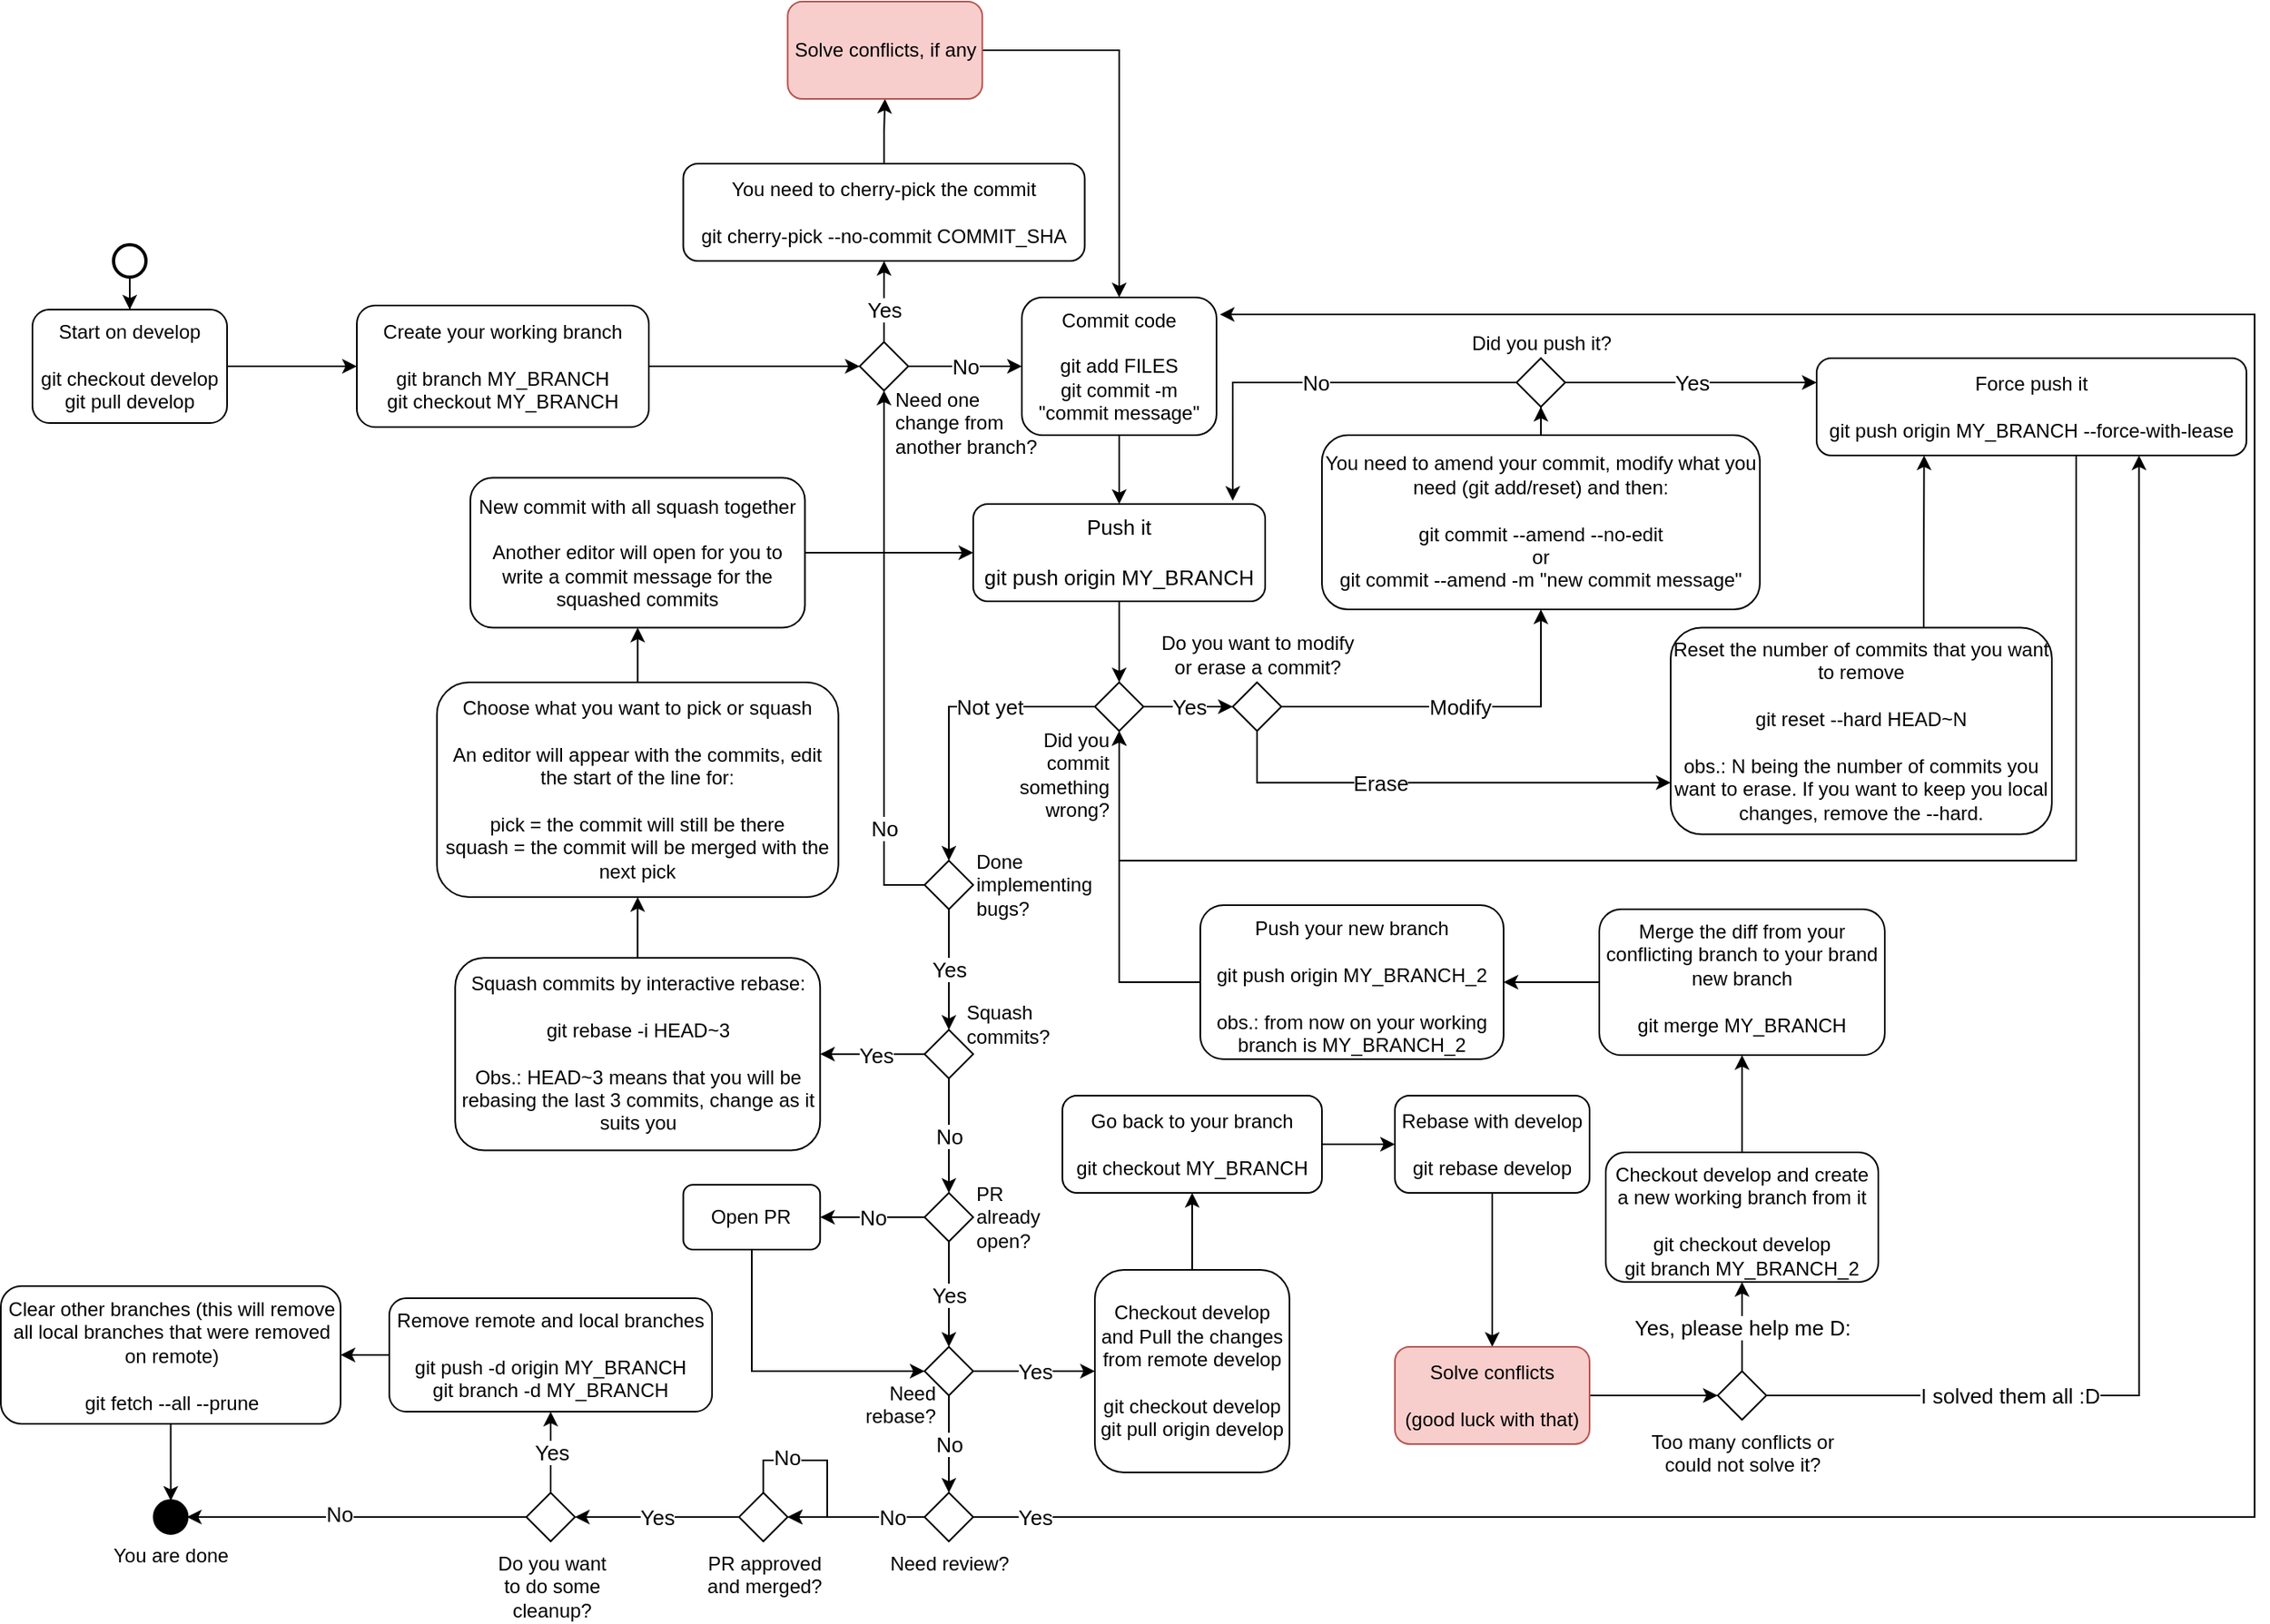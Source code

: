 <mxfile version="20.8.20" type="device"><diagram id="C5RBs43oDa-KdzZeNtuy" name="Page-1"><mxGraphModel dx="1434" dy="2006" grid="1" gridSize="10" guides="1" tooltips="1" connect="1" arrows="1" fold="1" page="1" pageScale="1" pageWidth="827" pageHeight="1169" math="0" shadow="0"><root><mxCell id="WIyWlLk6GJQsqaUBKTNV-0"/><mxCell id="WIyWlLk6GJQsqaUBKTNV-1" parent="WIyWlLk6GJQsqaUBKTNV-0"/><mxCell id="siKPMvxI--mksrdXScls-3" value="" style="edgeStyle=orthogonalEdgeStyle;rounded=0;orthogonalLoop=1;jettySize=auto;html=1;" parent="WIyWlLk6GJQsqaUBKTNV-1" source="WIyWlLk6GJQsqaUBKTNV-3" target="siKPMvxI--mksrdXScls-2" edge="1"><mxGeometry relative="1" as="geometry"/></mxCell><mxCell id="WIyWlLk6GJQsqaUBKTNV-3" value="&lt;div&gt;Start on develop&lt;/div&gt;&lt;div&gt;&lt;br&gt;&lt;/div&gt;&lt;div&gt;git checkout develop&lt;/div&gt;&lt;div&gt;git pull develop&lt;br&gt;&lt;/div&gt;" style="rounded=1;whiteSpace=wrap;html=1;fontSize=12;glass=0;strokeWidth=1;shadow=0;" parent="WIyWlLk6GJQsqaUBKTNV-1" vertex="1"><mxGeometry x="40" y="50" width="120" height="70" as="geometry"/></mxCell><mxCell id="siKPMvxI--mksrdXScls-1" style="edgeStyle=orthogonalEdgeStyle;rounded=0;orthogonalLoop=1;jettySize=auto;html=1;entryX=0.5;entryY=0;entryDx=0;entryDy=0;" parent="WIyWlLk6GJQsqaUBKTNV-1" source="siKPMvxI--mksrdXScls-0" target="WIyWlLk6GJQsqaUBKTNV-3" edge="1"><mxGeometry relative="1" as="geometry"/></mxCell><mxCell id="siKPMvxI--mksrdXScls-0" value="" style="strokeWidth=2;html=1;shape=mxgraph.flowchart.start_2;whiteSpace=wrap;" parent="WIyWlLk6GJQsqaUBKTNV-1" vertex="1"><mxGeometry x="90" y="10" width="20" height="20" as="geometry"/></mxCell><mxCell id="n3yO07QLThCd-ODMdSCc-110" style="edgeStyle=orthogonalEdgeStyle;rounded=0;orthogonalLoop=1;jettySize=auto;html=1;entryX=0;entryY=0.5;entryDx=0;entryDy=0;fontSize=13;" parent="WIyWlLk6GJQsqaUBKTNV-1" source="siKPMvxI--mksrdXScls-2" target="n3yO07QLThCd-ODMdSCc-107" edge="1"><mxGeometry relative="1" as="geometry"/></mxCell><mxCell id="siKPMvxI--mksrdXScls-2" value="&lt;div&gt;Create your working branch&lt;/div&gt;&lt;div&gt;&lt;br&gt;&lt;/div&gt;&lt;div&gt;git branch MY_BRANCH&lt;/div&gt;&lt;div&gt;git checkout MY_BRANCH&lt;br&gt;&lt;/div&gt;" style="rounded=1;whiteSpace=wrap;html=1;glass=0;strokeWidth=1;shadow=0;" parent="WIyWlLk6GJQsqaUBKTNV-1" vertex="1"><mxGeometry x="240" y="47.5" width="180" height="75" as="geometry"/></mxCell><mxCell id="n3yO07QLThCd-ODMdSCc-58" value="" style="edgeStyle=orthogonalEdgeStyle;rounded=0;orthogonalLoop=1;jettySize=auto;html=1;fontSize=13;" parent="WIyWlLk6GJQsqaUBKTNV-1" source="siKPMvxI--mksrdXScls-4" target="n3yO07QLThCd-ODMdSCc-29" edge="1"><mxGeometry relative="1" as="geometry"/></mxCell><mxCell id="siKPMvxI--mksrdXScls-4" value="&lt;div&gt;Commit code&lt;/div&gt;&lt;div&gt;&lt;br&gt;&lt;/div&gt;&lt;div&gt;git add FILES&lt;/div&gt;&lt;div&gt;git commit -m &quot;commit message&quot;&lt;br&gt;&lt;/div&gt;" style="whiteSpace=wrap;html=1;rounded=1;glass=0;strokeWidth=1;shadow=0;" parent="WIyWlLk6GJQsqaUBKTNV-1" vertex="1"><mxGeometry x="650" y="42.5" width="120" height="85" as="geometry"/></mxCell><mxCell id="n3yO07QLThCd-ODMdSCc-65" value="Yes" style="edgeStyle=orthogonalEdgeStyle;rounded=0;orthogonalLoop=1;jettySize=auto;html=1;fontSize=13;" parent="WIyWlLk6GJQsqaUBKTNV-1" source="siKPMvxI--mksrdXScls-9" target="n3yO07QLThCd-ODMdSCc-0" edge="1"><mxGeometry relative="1" as="geometry"/></mxCell><mxCell id="n3yO07QLThCd-ODMdSCc-109" value="No" style="edgeStyle=orthogonalEdgeStyle;rounded=0;orthogonalLoop=1;jettySize=auto;html=1;fontSize=13;" parent="WIyWlLk6GJQsqaUBKTNV-1" source="siKPMvxI--mksrdXScls-9" target="n3yO07QLThCd-ODMdSCc-107" edge="1"><mxGeometry x="-0.636" relative="1" as="geometry"><mxPoint as="offset"/></mxGeometry></mxCell><mxCell id="siKPMvxI--mksrdXScls-9" value="Done implementing bugs?" style="rhombus;whiteSpace=wrap;html=1;labelPosition=right;verticalLabelPosition=middle;align=left;verticalAlign=middle;" parent="WIyWlLk6GJQsqaUBKTNV-1" vertex="1"><mxGeometry x="590" y="390" width="30" height="30" as="geometry"/></mxCell><mxCell id="n3yO07QLThCd-ODMdSCc-81" style="edgeStyle=orthogonalEdgeStyle;rounded=0;orthogonalLoop=1;jettySize=auto;html=1;entryX=0;entryY=0.5;entryDx=0;entryDy=0;fontSize=13;" parent="WIyWlLk6GJQsqaUBKTNV-1" source="siKPMvxI--mksrdXScls-17" target="siKPMvxI--mksrdXScls-20" edge="1"><mxGeometry relative="1" as="geometry"><Array as="points"><mxPoint x="484" y="705"/></Array></mxGeometry></mxCell><mxCell id="siKPMvxI--mksrdXScls-17" value="Open PR" style="rounded=1;whiteSpace=wrap;html=1;" parent="WIyWlLk6GJQsqaUBKTNV-1" vertex="1"><mxGeometry x="441.26" y="590" width="84.37" height="40" as="geometry"/></mxCell><mxCell id="n3yO07QLThCd-ODMdSCc-82" value="Yes" style="edgeStyle=orthogonalEdgeStyle;rounded=0;orthogonalLoop=1;jettySize=auto;html=1;fontSize=13;" parent="WIyWlLk6GJQsqaUBKTNV-1" source="siKPMvxI--mksrdXScls-20" target="siKPMvxI--mksrdXScls-29" edge="1"><mxGeometry relative="1" as="geometry"/></mxCell><mxCell id="n3yO07QLThCd-ODMdSCc-85" value="No" style="edgeStyle=orthogonalEdgeStyle;rounded=0;orthogonalLoop=1;jettySize=auto;html=1;fontSize=13;" parent="WIyWlLk6GJQsqaUBKTNV-1" source="siKPMvxI--mksrdXScls-20" target="siKPMvxI--mksrdXScls-26" edge="1"><mxGeometry relative="1" as="geometry"/></mxCell><mxCell id="siKPMvxI--mksrdXScls-20" value="Need rebase?" style="rhombus;whiteSpace=wrap;html=1;labelPosition=left;verticalLabelPosition=bottom;align=right;verticalAlign=top;spacingRight=-9;spacingTop=-15;" parent="WIyWlLk6GJQsqaUBKTNV-1" vertex="1"><mxGeometry x="590" y="690" width="30" height="30" as="geometry"/></mxCell><mxCell id="n3yO07QLThCd-ODMdSCc-86" style="edgeStyle=orthogonalEdgeStyle;rounded=0;orthogonalLoop=1;jettySize=auto;html=1;entryX=1.017;entryY=0.124;entryDx=0;entryDy=0;fontSize=13;entryPerimeter=0;" parent="WIyWlLk6GJQsqaUBKTNV-1" source="siKPMvxI--mksrdXScls-26" target="siKPMvxI--mksrdXScls-4" edge="1"><mxGeometry relative="1" as="geometry"><Array as="points"><mxPoint x="1410" y="795"/><mxPoint x="1410" y="53"/></Array></mxGeometry></mxCell><mxCell id="n3yO07QLThCd-ODMdSCc-87" value="Yes" style="edgeLabel;html=1;align=center;verticalAlign=middle;resizable=0;points=[];fontSize=13;" parent="n3yO07QLThCd-ODMdSCc-86" vertex="1" connectable="0"><mxGeometry x="-0.914" y="1" relative="1" as="geometry"><mxPoint x="-56" y="1" as="offset"/></mxGeometry></mxCell><mxCell id="n3yO07QLThCd-ODMdSCc-140" value="No" style="edgeStyle=orthogonalEdgeStyle;rounded=0;orthogonalLoop=1;jettySize=auto;html=1;fontSize=13;" parent="WIyWlLk6GJQsqaUBKTNV-1" source="siKPMvxI--mksrdXScls-26" target="n3yO07QLThCd-ODMdSCc-139" edge="1"><mxGeometry x="-0.526" relative="1" as="geometry"><mxPoint as="offset"/></mxGeometry></mxCell><mxCell id="siKPMvxI--mksrdXScls-26" value="Need review?" style="rhombus;html=1;labelPosition=center;verticalLabelPosition=bottom;align=center;verticalAlign=top;" parent="WIyWlLk6GJQsqaUBKTNV-1" vertex="1"><mxGeometry x="590" y="780" width="30" height="30" as="geometry"/></mxCell><mxCell id="siKPMvxI--mksrdXScls-34" value="" style="edgeStyle=orthogonalEdgeStyle;rounded=0;orthogonalLoop=1;jettySize=auto;html=1;" parent="WIyWlLk6GJQsqaUBKTNV-1" source="siKPMvxI--mksrdXScls-29" target="siKPMvxI--mksrdXScls-33" edge="1"><mxGeometry relative="1" as="geometry"/></mxCell><mxCell id="siKPMvxI--mksrdXScls-29" value="&lt;div&gt;Checkout develop and Pull the changes from remote develop&lt;/div&gt;&lt;div&gt;&lt;br&gt;&lt;/div&gt;&lt;div&gt;git checkout develop&lt;/div&gt;&lt;div&gt;git pull origin develop&lt;/div&gt;" style="rounded=1;whiteSpace=wrap;html=1;" parent="WIyWlLk6GJQsqaUBKTNV-1" vertex="1"><mxGeometry x="695" y="642.5" width="120" height="125" as="geometry"/></mxCell><mxCell id="n3yO07QLThCd-ODMdSCc-83" value="" style="edgeStyle=orthogonalEdgeStyle;rounded=0;orthogonalLoop=1;jettySize=auto;html=1;fontSize=13;" parent="WIyWlLk6GJQsqaUBKTNV-1" source="siKPMvxI--mksrdXScls-33" target="siKPMvxI--mksrdXScls-51" edge="1"><mxGeometry relative="1" as="geometry"/></mxCell><mxCell id="siKPMvxI--mksrdXScls-33" value="&lt;div&gt;Go back to your branch&lt;/div&gt;&lt;div&gt;&lt;br&gt;&lt;/div&gt;&lt;div&gt;git checkout MY_BRANCH&lt;br&gt;&lt;/div&gt;" style="rounded=1;whiteSpace=wrap;html=1;" parent="WIyWlLk6GJQsqaUBKTNV-1" vertex="1"><mxGeometry x="675" y="535" width="160" height="60" as="geometry"/></mxCell><mxCell id="siKPMvxI--mksrdXScls-42" value="You are done" style="strokeWidth=2;html=1;shape=mxgraph.flowchart.start_2;fillColor=#000000;labelPosition=center;verticalLabelPosition=bottom;align=center;verticalAlign=top;" parent="WIyWlLk6GJQsqaUBKTNV-1" vertex="1"><mxGeometry x="115.25" y="785" width="20" height="20" as="geometry"/></mxCell><mxCell id="siKPMvxI--mksrdXScls-54" value="" style="edgeStyle=orthogonalEdgeStyle;rounded=0;orthogonalLoop=1;jettySize=auto;html=1;" parent="WIyWlLk6GJQsqaUBKTNV-1" source="siKPMvxI--mksrdXScls-51" target="siKPMvxI--mksrdXScls-53" edge="1"><mxGeometry relative="1" as="geometry"/></mxCell><mxCell id="siKPMvxI--mksrdXScls-51" value="&lt;div&gt;Rebase with develop&lt;/div&gt;&lt;div&gt;&lt;br&gt;&lt;/div&gt;&lt;div&gt;git rebase develop&lt;br&gt;&lt;/div&gt;" style="rounded=1;whiteSpace=wrap;html=1;" parent="WIyWlLk6GJQsqaUBKTNV-1" vertex="1"><mxGeometry x="880" y="535" width="120" height="60" as="geometry"/></mxCell><mxCell id="n3yO07QLThCd-ODMdSCc-89" value="" style="edgeStyle=orthogonalEdgeStyle;rounded=0;orthogonalLoop=1;jettySize=auto;html=1;fontSize=13;" parent="WIyWlLk6GJQsqaUBKTNV-1" source="siKPMvxI--mksrdXScls-53" target="n3yO07QLThCd-ODMdSCc-88" edge="1"><mxGeometry relative="1" as="geometry"/></mxCell><mxCell id="siKPMvxI--mksrdXScls-53" value="&lt;div&gt;Solve conflicts&lt;/div&gt;&lt;div&gt;&lt;br&gt;&lt;/div&gt;&lt;div&gt;(good luck with that)&lt;br&gt;&lt;/div&gt;" style="rounded=1;whiteSpace=wrap;html=1;fillColor=#f8cecc;strokeColor=#b85450;" parent="WIyWlLk6GJQsqaUBKTNV-1" vertex="1"><mxGeometry x="880" y="690" width="120" height="60" as="geometry"/></mxCell><mxCell id="n3yO07QLThCd-ODMdSCc-67" value="" style="edgeStyle=orthogonalEdgeStyle;rounded=0;orthogonalLoop=1;jettySize=auto;html=1;fontSize=13;" parent="WIyWlLk6GJQsqaUBKTNV-1" source="siKPMvxI--mksrdXScls-56" target="n3yO07QLThCd-ODMdSCc-66" edge="1"><mxGeometry relative="1" as="geometry"/></mxCell><mxCell id="siKPMvxI--mksrdXScls-56" value="&lt;div&gt;Squash commits by interactive rebase:&lt;/div&gt;&lt;div&gt;&lt;br&gt;&lt;/div&gt;&lt;div&gt;git rebase -i HEAD~3&lt;/div&gt;&lt;div&gt;&lt;br&gt;&lt;/div&gt;&lt;div&gt;Obs.: HEAD~3 means that you will be rebasing the last 3 commits, change as it suits you&lt;br&gt;&lt;/div&gt;" style="rounded=1;whiteSpace=wrap;html=1;" parent="WIyWlLk6GJQsqaUBKTNV-1" vertex="1"><mxGeometry x="300.63" y="450" width="225" height="118.75" as="geometry"/></mxCell><mxCell id="n3yO07QLThCd-ODMdSCc-3" value="Yes" style="edgeStyle=orthogonalEdgeStyle;rounded=0;orthogonalLoop=1;jettySize=auto;html=1;entryX=1;entryY=0.5;entryDx=0;entryDy=0;fontSize=13;" parent="WIyWlLk6GJQsqaUBKTNV-1" source="n3yO07QLThCd-ODMdSCc-0" target="siKPMvxI--mksrdXScls-56" edge="1"><mxGeometry x="-0.068" y="1" relative="1" as="geometry"><mxPoint as="offset"/></mxGeometry></mxCell><mxCell id="n3yO07QLThCd-ODMdSCc-73" value="No" style="edgeStyle=orthogonalEdgeStyle;rounded=0;orthogonalLoop=1;jettySize=auto;html=1;fontSize=13;" parent="WIyWlLk6GJQsqaUBKTNV-1" source="n3yO07QLThCd-ODMdSCc-0" target="n3yO07QLThCd-ODMdSCc-72" edge="1"><mxGeometry relative="1" as="geometry"/></mxCell><mxCell id="n3yO07QLThCd-ODMdSCc-0" value="Squash commits?" style="rhombus;html=1;labelPosition=right;verticalLabelPosition=top;align=left;verticalAlign=bottom;whiteSpace=wrap;spacingLeft=-6;spacingBottom=-14;" parent="WIyWlLk6GJQsqaUBKTNV-1" vertex="1"><mxGeometry x="590" y="494.38" width="30" height="30" as="geometry"/></mxCell><mxCell id="n3yO07QLThCd-ODMdSCc-51" value="Not yet" style="edgeStyle=orthogonalEdgeStyle;rounded=0;orthogonalLoop=1;jettySize=auto;html=1;entryX=0.5;entryY=0;entryDx=0;entryDy=0;fontSize=13;" parent="WIyWlLk6GJQsqaUBKTNV-1" source="n3yO07QLThCd-ODMdSCc-4" target="siKPMvxI--mksrdXScls-9" edge="1"><mxGeometry x="-0.297" relative="1" as="geometry"><mxPoint as="offset"/></mxGeometry></mxCell><mxCell id="n3yO07QLThCd-ODMdSCc-119" value="Yes" style="edgeStyle=orthogonalEdgeStyle;rounded=0;orthogonalLoop=1;jettySize=auto;html=1;fontSize=13;" parent="WIyWlLk6GJQsqaUBKTNV-1" source="n3yO07QLThCd-ODMdSCc-4" target="n3yO07QLThCd-ODMdSCc-118" edge="1"><mxGeometry relative="1" as="geometry"/></mxCell><mxCell id="n3yO07QLThCd-ODMdSCc-4" value="Did you commit something wrong?" style="rhombus;whiteSpace=wrap;html=1;labelPosition=left;verticalLabelPosition=bottom;align=right;verticalAlign=top;spacingTop=-8;spacingRight=-11;" parent="WIyWlLk6GJQsqaUBKTNV-1" vertex="1"><mxGeometry x="695" y="280" width="30" height="30" as="geometry"/></mxCell><mxCell id="n3yO07QLThCd-ODMdSCc-25" value="" style="edgeStyle=orthogonalEdgeStyle;rounded=0;orthogonalLoop=1;jettySize=auto;html=1;fontSize=13;" parent="WIyWlLk6GJQsqaUBKTNV-1" source="n3yO07QLThCd-ODMdSCc-18" target="n3yO07QLThCd-ODMdSCc-24" edge="1"><mxGeometry relative="1" as="geometry"/></mxCell><mxCell id="n3yO07QLThCd-ODMdSCc-18" value="&lt;div&gt;You need to amend your commit, modify what you need (git add/reset) and then:&lt;br&gt;&lt;/div&gt;&lt;div&gt;&lt;br&gt;&lt;/div&gt;&lt;div&gt;git commit --amend --no-edit&lt;/div&gt;&lt;div&gt;or&lt;/div&gt;&lt;div&gt;git commit --amend -m &quot;new commit message&quot;&lt;br&gt;&lt;/div&gt;" style="rounded=1;whiteSpace=wrap;html=1;verticalAlign=middle;" parent="WIyWlLk6GJQsqaUBKTNV-1" vertex="1"><mxGeometry x="835" y="127.5" width="270" height="107.5" as="geometry"/></mxCell><mxCell id="n3yO07QLThCd-ODMdSCc-133" value="Yes" style="edgeStyle=orthogonalEdgeStyle;rounded=0;orthogonalLoop=1;jettySize=auto;html=1;entryX=0;entryY=0.25;entryDx=0;entryDy=0;fontSize=13;" parent="WIyWlLk6GJQsqaUBKTNV-1" source="n3yO07QLThCd-ODMdSCc-24" target="n3yO07QLThCd-ODMdSCc-41" edge="1"><mxGeometry relative="1" as="geometry"/></mxCell><mxCell id="n3yO07QLThCd-ODMdSCc-134" value="No" style="edgeStyle=orthogonalEdgeStyle;rounded=0;orthogonalLoop=1;jettySize=auto;html=1;entryX=0.889;entryY=-0.033;entryDx=0;entryDy=0;fontSize=13;entryPerimeter=0;" parent="WIyWlLk6GJQsqaUBKTNV-1" source="n3yO07QLThCd-ODMdSCc-24" target="n3yO07QLThCd-ODMdSCc-29" edge="1"><mxGeometry relative="1" as="geometry"><Array as="points"><mxPoint x="780" y="95"/></Array></mxGeometry></mxCell><mxCell id="n3yO07QLThCd-ODMdSCc-24" value="Did you push it?" style="rhombus;html=1;labelPosition=center;verticalLabelPosition=top;align=center;verticalAlign=bottom;" parent="WIyWlLk6GJQsqaUBKTNV-1" vertex="1"><mxGeometry x="955" y="80" width="30" height="30" as="geometry"/></mxCell><mxCell id="n3yO07QLThCd-ODMdSCc-50" value="" style="edgeStyle=orthogonalEdgeStyle;rounded=0;orthogonalLoop=1;jettySize=auto;html=1;fontSize=13;" parent="WIyWlLk6GJQsqaUBKTNV-1" source="n3yO07QLThCd-ODMdSCc-29" target="n3yO07QLThCd-ODMdSCc-4" edge="1"><mxGeometry relative="1" as="geometry"/></mxCell><mxCell id="n3yO07QLThCd-ODMdSCc-29" value="&lt;div&gt;Push it&lt;/div&gt;&lt;div&gt;&lt;br&gt;&lt;/div&gt;&lt;div&gt;git push origin MY_BRANCH&lt;br&gt;&lt;/div&gt;" style="whiteSpace=wrap;html=1;rounded=1;glass=0;strokeWidth=1;shadow=0;fontSize=13;" parent="WIyWlLk6GJQsqaUBKTNV-1" vertex="1"><mxGeometry x="620" y="170" width="180" height="60" as="geometry"/></mxCell><mxCell id="n3yO07QLThCd-ODMdSCc-124" style="edgeStyle=orthogonalEdgeStyle;rounded=0;orthogonalLoop=1;jettySize=auto;html=1;entryX=0.5;entryY=1;entryDx=0;entryDy=0;fontSize=13;" parent="WIyWlLk6GJQsqaUBKTNV-1" source="n3yO07QLThCd-ODMdSCc-41" target="n3yO07QLThCd-ODMdSCc-4" edge="1"><mxGeometry relative="1" as="geometry"><Array as="points"><mxPoint x="1300" y="390"/><mxPoint x="710" y="390"/></Array></mxGeometry></mxCell><mxCell id="n3yO07QLThCd-ODMdSCc-41" value="&lt;div&gt;Force push it&lt;/div&gt;&lt;div&gt;&lt;br&gt;&lt;/div&gt;&lt;div&gt;git push origin MY_BRANCH --force-with-lease&lt;br&gt;&lt;/div&gt;" style="rounded=1;whiteSpace=wrap;html=1;align=center;" parent="WIyWlLk6GJQsqaUBKTNV-1" vertex="1"><mxGeometry x="1140" y="80" width="265" height="60" as="geometry"/></mxCell><mxCell id="n3yO07QLThCd-ODMdSCc-70" value="" style="edgeStyle=orthogonalEdgeStyle;rounded=0;orthogonalLoop=1;jettySize=auto;html=1;fontSize=13;" parent="WIyWlLk6GJQsqaUBKTNV-1" source="n3yO07QLThCd-ODMdSCc-66" target="n3yO07QLThCd-ODMdSCc-69" edge="1"><mxGeometry relative="1" as="geometry"/></mxCell><mxCell id="n3yO07QLThCd-ODMdSCc-66" value="&lt;div&gt;Choose what you want to pick or squash&lt;br&gt;&lt;/div&gt;&lt;div&gt;&lt;br&gt;&lt;/div&gt;&lt;div&gt;An editor will appear with the commits, edit the start of the line for:&lt;/div&gt;&lt;div&gt;&lt;br&gt;&lt;/div&gt;&lt;div&gt;pick = the commit will still be there&lt;/div&gt;&lt;div&gt;squash = the commit will be merged with the next pick&lt;/div&gt;" style="whiteSpace=wrap;html=1;rounded=1;" parent="WIyWlLk6GJQsqaUBKTNV-1" vertex="1"><mxGeometry x="289.37" y="280" width="247.5" height="132.5" as="geometry"/></mxCell><mxCell id="n3yO07QLThCd-ODMdSCc-71" style="edgeStyle=orthogonalEdgeStyle;rounded=0;orthogonalLoop=1;jettySize=auto;html=1;entryX=0;entryY=0.5;entryDx=0;entryDy=0;fontSize=13;" parent="WIyWlLk6GJQsqaUBKTNV-1" source="n3yO07QLThCd-ODMdSCc-69" target="n3yO07QLThCd-ODMdSCc-29" edge="1"><mxGeometry relative="1" as="geometry"/></mxCell><mxCell id="n3yO07QLThCd-ODMdSCc-69" value="&lt;div&gt;New commit with all squash together&lt;br&gt;&lt;/div&gt;&lt;div&gt;&lt;br&gt;&lt;/div&gt;&lt;div&gt;Another editor will open for you to write a commit message for the squashed commits&lt;br&gt;&lt;/div&gt;" style="whiteSpace=wrap;html=1;rounded=1;" parent="WIyWlLk6GJQsqaUBKTNV-1" vertex="1"><mxGeometry x="310" y="153.75" width="206.25" height="92.5" as="geometry"/></mxCell><mxCell id="n3yO07QLThCd-ODMdSCc-79" value="No" style="edgeStyle=orthogonalEdgeStyle;rounded=0;orthogonalLoop=1;jettySize=auto;html=1;fontSize=13;" parent="WIyWlLk6GJQsqaUBKTNV-1" source="n3yO07QLThCd-ODMdSCc-72" target="siKPMvxI--mksrdXScls-17" edge="1"><mxGeometry relative="1" as="geometry"/></mxCell><mxCell id="n3yO07QLThCd-ODMdSCc-80" value="Yes" style="edgeStyle=orthogonalEdgeStyle;rounded=0;orthogonalLoop=1;jettySize=auto;html=1;fontSize=13;" parent="WIyWlLk6GJQsqaUBKTNV-1" source="n3yO07QLThCd-ODMdSCc-72" target="siKPMvxI--mksrdXScls-20" edge="1"><mxGeometry relative="1" as="geometry"/></mxCell><mxCell id="n3yO07QLThCd-ODMdSCc-72" value="PR already open?" style="rhombus;whiteSpace=wrap;html=1;labelPosition=right;verticalLabelPosition=middle;align=left;verticalAlign=middle;" parent="WIyWlLk6GJQsqaUBKTNV-1" vertex="1"><mxGeometry x="590" y="595" width="30" height="30" as="geometry"/></mxCell><mxCell id="n3yO07QLThCd-ODMdSCc-93" value="Yes, please help me D:" style="edgeStyle=orthogonalEdgeStyle;rounded=0;orthogonalLoop=1;jettySize=auto;html=1;fontSize=13;" parent="WIyWlLk6GJQsqaUBKTNV-1" source="n3yO07QLThCd-ODMdSCc-88" target="n3yO07QLThCd-ODMdSCc-92" edge="1"><mxGeometry relative="1" as="geometry"/></mxCell><mxCell id="n3yO07QLThCd-ODMdSCc-125" style="edgeStyle=orthogonalEdgeStyle;rounded=0;orthogonalLoop=1;jettySize=auto;html=1;entryX=0.75;entryY=1;entryDx=0;entryDy=0;fontSize=13;" parent="WIyWlLk6GJQsqaUBKTNV-1" source="n3yO07QLThCd-ODMdSCc-88" target="n3yO07QLThCd-ODMdSCc-41" edge="1"><mxGeometry relative="1" as="geometry"/></mxCell><mxCell id="n3yO07QLThCd-ODMdSCc-126" value="I solved them all :D" style="edgeLabel;html=1;align=center;verticalAlign=middle;resizable=0;points=[];fontSize=13;" parent="n3yO07QLThCd-ODMdSCc-125" vertex="1" connectable="0"><mxGeometry x="-0.63" y="-2" relative="1" as="geometry"><mxPoint y="-2" as="offset"/></mxGeometry></mxCell><mxCell id="n3yO07QLThCd-ODMdSCc-88" value="&lt;div&gt;Too many conflicts or&lt;/div&gt;&lt;div&gt;could not solve it?&lt;/div&gt;" style="rhombus;html=1;labelPosition=center;verticalLabelPosition=bottom;align=center;verticalAlign=top;" parent="WIyWlLk6GJQsqaUBKTNV-1" vertex="1"><mxGeometry x="1079" y="705" width="30" height="30" as="geometry"/></mxCell><mxCell id="n3yO07QLThCd-ODMdSCc-95" value="" style="edgeStyle=orthogonalEdgeStyle;rounded=0;orthogonalLoop=1;jettySize=auto;html=1;fontSize=13;" parent="WIyWlLk6GJQsqaUBKTNV-1" source="n3yO07QLThCd-ODMdSCc-92" target="n3yO07QLThCd-ODMdSCc-94" edge="1"><mxGeometry relative="1" as="geometry"/></mxCell><mxCell id="n3yO07QLThCd-ODMdSCc-92" value="&lt;div&gt;Checkout develop and create a new working branch from it&lt;/div&gt;&lt;div&gt;&lt;br&gt;&lt;/div&gt;&lt;div&gt;git checkout develop&lt;/div&gt;&lt;div&gt;git branch MY_BRANCH_2&lt;br&gt;&lt;/div&gt;" style="rounded=1;whiteSpace=wrap;html=1;verticalAlign=top;" parent="WIyWlLk6GJQsqaUBKTNV-1" vertex="1"><mxGeometry x="1010" y="570" width="168" height="80" as="geometry"/></mxCell><mxCell id="n3yO07QLThCd-ODMdSCc-103" value="" style="edgeStyle=orthogonalEdgeStyle;rounded=0;orthogonalLoop=1;jettySize=auto;html=1;fontSize=13;" parent="WIyWlLk6GJQsqaUBKTNV-1" source="n3yO07QLThCd-ODMdSCc-94" target="n3yO07QLThCd-ODMdSCc-97" edge="1"><mxGeometry relative="1" as="geometry"/></mxCell><mxCell id="n3yO07QLThCd-ODMdSCc-94" value="&lt;div&gt;Merge the diff from your conflicting branch to your brand new branch&lt;/div&gt;&lt;div&gt;&lt;br&gt;&lt;/div&gt;&lt;div&gt;git merge MY_BRANCH&lt;br&gt;&lt;/div&gt;" style="whiteSpace=wrap;html=1;verticalAlign=top;rounded=1;" parent="WIyWlLk6GJQsqaUBKTNV-1" vertex="1"><mxGeometry x="1006" y="420" width="176" height="90" as="geometry"/></mxCell><mxCell id="n3yO07QLThCd-ODMdSCc-104" style="edgeStyle=orthogonalEdgeStyle;rounded=0;orthogonalLoop=1;jettySize=auto;html=1;entryX=0.5;entryY=1;entryDx=0;entryDy=0;fontSize=13;" parent="WIyWlLk6GJQsqaUBKTNV-1" source="n3yO07QLThCd-ODMdSCc-97" target="n3yO07QLThCd-ODMdSCc-4" edge="1"><mxGeometry relative="1" as="geometry"/></mxCell><mxCell id="n3yO07QLThCd-ODMdSCc-97" value="&lt;div&gt;Push your new branch&lt;/div&gt;&lt;div&gt;&lt;br&gt;&lt;/div&gt;&lt;div&gt;git push origin MY_BRANCH_2&lt;/div&gt;&lt;div&gt;&lt;br&gt;&lt;/div&gt;&lt;div&gt;obs.: from now on your working branch is MY_BRANCH_2&lt;br&gt;&lt;/div&gt;" style="whiteSpace=wrap;html=1;verticalAlign=top;rounded=1;" parent="WIyWlLk6GJQsqaUBKTNV-1" vertex="1"><mxGeometry x="760" y="417.5" width="187" height="95" as="geometry"/></mxCell><mxCell id="n3yO07QLThCd-ODMdSCc-111" value="No" style="edgeStyle=orthogonalEdgeStyle;rounded=0;orthogonalLoop=1;jettySize=auto;html=1;fontSize=13;" parent="WIyWlLk6GJQsqaUBKTNV-1" source="n3yO07QLThCd-ODMdSCc-107" target="siKPMvxI--mksrdXScls-4" edge="1"><mxGeometry relative="1" as="geometry"/></mxCell><mxCell id="n3yO07QLThCd-ODMdSCc-113" value="Yes" style="edgeStyle=orthogonalEdgeStyle;rounded=0;orthogonalLoop=1;jettySize=auto;html=1;fontSize=13;" parent="WIyWlLk6GJQsqaUBKTNV-1" source="n3yO07QLThCd-ODMdSCc-107" target="n3yO07QLThCd-ODMdSCc-112" edge="1"><mxGeometry x="-0.202" relative="1" as="geometry"><mxPoint as="offset"/></mxGeometry></mxCell><mxCell id="n3yO07QLThCd-ODMdSCc-107" value="&lt;div&gt;Need one&lt;/div&gt;&lt;div&gt;change from&lt;/div&gt;&lt;div&gt;another branch?&lt;/div&gt;" style="rhombus;html=1;labelPosition=right;verticalLabelPosition=bottom;align=left;verticalAlign=top;spacingTop=-8;spacingRight=0;spacingLeft=-10;" parent="WIyWlLk6GJQsqaUBKTNV-1" vertex="1"><mxGeometry x="550" y="70" width="30" height="30" as="geometry"/></mxCell><mxCell id="n3yO07QLThCd-ODMdSCc-116" value="" style="edgeStyle=orthogonalEdgeStyle;rounded=0;orthogonalLoop=1;jettySize=auto;html=1;fontSize=13;" parent="WIyWlLk6GJQsqaUBKTNV-1" source="n3yO07QLThCd-ODMdSCc-112" target="n3yO07QLThCd-ODMdSCc-115" edge="1"><mxGeometry relative="1" as="geometry"/></mxCell><mxCell id="n3yO07QLThCd-ODMdSCc-112" value="&lt;div&gt;You need to cherry-pick the commit&lt;/div&gt;&lt;div&gt;&lt;br&gt;&lt;/div&gt;&lt;div&gt;git cherry-pick --no-commit COMMIT_SHA&lt;br&gt;&lt;/div&gt;" style="rounded=1;whiteSpace=wrap;html=1;align=center;verticalAlign=middle;spacingTop=0;spacingRight=0;spacingLeft=0;spacing=0;" parent="WIyWlLk6GJQsqaUBKTNV-1" vertex="1"><mxGeometry x="441.25" y="-40" width="247.5" height="60" as="geometry"/></mxCell><mxCell id="n3yO07QLThCd-ODMdSCc-117" style="edgeStyle=orthogonalEdgeStyle;rounded=0;orthogonalLoop=1;jettySize=auto;html=1;entryX=0.5;entryY=0;entryDx=0;entryDy=0;fontSize=13;" parent="WIyWlLk6GJQsqaUBKTNV-1" source="n3yO07QLThCd-ODMdSCc-115" target="siKPMvxI--mksrdXScls-4" edge="1"><mxGeometry relative="1" as="geometry"/></mxCell><mxCell id="n3yO07QLThCd-ODMdSCc-115" value="Solve conflicts, if any" style="rounded=1;whiteSpace=wrap;html=1;spacingTop=0;spacingRight=0;spacingLeft=0;spacing=0;fillColor=#f8cecc;strokeColor=#b85450;" parent="WIyWlLk6GJQsqaUBKTNV-1" vertex="1"><mxGeometry x="505.63" y="-140" width="120" height="60" as="geometry"/></mxCell><mxCell id="n3yO07QLThCd-ODMdSCc-121" value="Modify" style="edgeStyle=orthogonalEdgeStyle;rounded=0;orthogonalLoop=1;jettySize=auto;html=1;fontSize=13;" parent="WIyWlLk6GJQsqaUBKTNV-1" source="n3yO07QLThCd-ODMdSCc-118" target="n3yO07QLThCd-ODMdSCc-18" edge="1"><mxGeometry relative="1" as="geometry"/></mxCell><mxCell id="n3yO07QLThCd-ODMdSCc-130" style="edgeStyle=orthogonalEdgeStyle;rounded=0;orthogonalLoop=1;jettySize=auto;html=1;entryX=0;entryY=0.75;entryDx=0;entryDy=0;fontSize=13;" parent="WIyWlLk6GJQsqaUBKTNV-1" source="n3yO07QLThCd-ODMdSCc-118" target="n3yO07QLThCd-ODMdSCc-129" edge="1"><mxGeometry relative="1" as="geometry"><Array as="points"><mxPoint x="795" y="342"/></Array></mxGeometry></mxCell><mxCell id="n3yO07QLThCd-ODMdSCc-131" value="Erase" style="edgeLabel;html=1;align=center;verticalAlign=middle;resizable=0;points=[];fontSize=13;" parent="n3yO07QLThCd-ODMdSCc-130" vertex="1" connectable="0"><mxGeometry x="-0.248" relative="1" as="geometry"><mxPoint as="offset"/></mxGeometry></mxCell><mxCell id="n3yO07QLThCd-ODMdSCc-118" value="&lt;div&gt;Do you want to modify&lt;/div&gt;&lt;div&gt;or erase a commit?&lt;/div&gt;" style="rhombus;html=1;labelPosition=center;verticalLabelPosition=top;align=center;verticalAlign=bottom;spacingTop=0;spacingRight=0;" parent="WIyWlLk6GJQsqaUBKTNV-1" vertex="1"><mxGeometry x="780" y="280" width="30" height="30" as="geometry"/></mxCell><mxCell id="n3yO07QLThCd-ODMdSCc-132" style="edgeStyle=orthogonalEdgeStyle;rounded=0;orthogonalLoop=1;jettySize=auto;html=1;entryX=0.25;entryY=1;entryDx=0;entryDy=0;fontSize=13;" parent="WIyWlLk6GJQsqaUBKTNV-1" source="n3yO07QLThCd-ODMdSCc-129" target="n3yO07QLThCd-ODMdSCc-41" edge="1"><mxGeometry relative="1" as="geometry"><Array as="points"><mxPoint x="1206" y="220"/><mxPoint x="1206" y="220"/></Array></mxGeometry></mxCell><mxCell id="n3yO07QLThCd-ODMdSCc-129" value="&lt;div&gt;Reset the number of commits that you want to remove&lt;/div&gt;&lt;div&gt;&lt;br&gt;&lt;/div&gt;&lt;div&gt;git reset --hard HEAD~N&lt;/div&gt;&lt;div&gt;&lt;br&gt;&lt;/div&gt;&lt;div&gt;obs.: N being the number of commits you want to erase. If you want to keep you local changes, remove the --hard.&lt;br&gt;&lt;/div&gt;" style="rounded=1;whiteSpace=wrap;html=1;align=center;spacing=2;" parent="WIyWlLk6GJQsqaUBKTNV-1" vertex="1"><mxGeometry x="1050" y="246.25" width="235" height="127.5" as="geometry"/></mxCell><mxCell id="n3yO07QLThCd-ODMdSCc-148" value="Yes" style="edgeStyle=orthogonalEdgeStyle;rounded=0;orthogonalLoop=1;jettySize=auto;html=1;fontSize=13;" parent="WIyWlLk6GJQsqaUBKTNV-1" source="n3yO07QLThCd-ODMdSCc-139" target="n3yO07QLThCd-ODMdSCc-146" edge="1"><mxGeometry relative="1" as="geometry"/></mxCell><mxCell id="n3yO07QLThCd-ODMdSCc-139" value="&lt;div&gt;PR approved&lt;/div&gt;&lt;div&gt;and merged?&lt;/div&gt;" style="rhombus;html=1;labelPosition=center;verticalLabelPosition=bottom;align=center;verticalAlign=top;" parent="WIyWlLk6GJQsqaUBKTNV-1" vertex="1"><mxGeometry x="475.63" y="780" width="30" height="30" as="geometry"/></mxCell><mxCell id="n3yO07QLThCd-ODMdSCc-144" style="edgeStyle=orthogonalEdgeStyle;rounded=0;orthogonalLoop=1;jettySize=auto;html=1;entryX=1;entryY=0.5;entryDx=0;entryDy=0;fontSize=13;" parent="WIyWlLk6GJQsqaUBKTNV-1" source="n3yO07QLThCd-ODMdSCc-139" target="n3yO07QLThCd-ODMdSCc-139" edge="1"><mxGeometry relative="1" as="geometry"><Array as="points"><mxPoint x="491" y="760"/><mxPoint x="530" y="760"/><mxPoint x="530" y="795"/></Array></mxGeometry></mxCell><mxCell id="n3yO07QLThCd-ODMdSCc-145" value="No" style="edgeLabel;html=1;align=center;verticalAlign=middle;resizable=0;points=[];fontSize=13;" parent="n3yO07QLThCd-ODMdSCc-144" vertex="1" connectable="0"><mxGeometry x="-0.554" y="2" relative="1" as="geometry"><mxPoint x="8" as="offset"/></mxGeometry></mxCell><mxCell id="n3yO07QLThCd-ODMdSCc-150" value="Yes" style="edgeStyle=orthogonalEdgeStyle;rounded=0;orthogonalLoop=1;jettySize=auto;html=1;fontSize=13;" parent="WIyWlLk6GJQsqaUBKTNV-1" source="n3yO07QLThCd-ODMdSCc-146" target="n3yO07QLThCd-ODMdSCc-149" edge="1"><mxGeometry relative="1" as="geometry"/></mxCell><mxCell id="n3yO07QLThCd-ODMdSCc-154" style="edgeStyle=orthogonalEdgeStyle;rounded=0;orthogonalLoop=1;jettySize=auto;html=1;entryX=1;entryY=0.5;entryDx=0;entryDy=0;entryPerimeter=0;fontSize=13;" parent="WIyWlLk6GJQsqaUBKTNV-1" source="n3yO07QLThCd-ODMdSCc-146" target="siKPMvxI--mksrdXScls-42" edge="1"><mxGeometry relative="1" as="geometry"/></mxCell><mxCell id="n3yO07QLThCd-ODMdSCc-156" value="No" style="edgeLabel;html=1;align=center;verticalAlign=middle;resizable=0;points=[];fontSize=13;" parent="n3yO07QLThCd-ODMdSCc-154" vertex="1" connectable="0"><mxGeometry x="0.104" y="-2" relative="1" as="geometry"><mxPoint as="offset"/></mxGeometry></mxCell><mxCell id="n3yO07QLThCd-ODMdSCc-146" value="&lt;div&gt;Do you want&lt;/div&gt;&lt;div&gt;to do some&lt;/div&gt;&lt;div&gt;cleanup?&lt;br&gt;&lt;/div&gt;" style="rhombus;html=1;labelPosition=center;verticalLabelPosition=bottom;align=center;verticalAlign=top;" parent="WIyWlLk6GJQsqaUBKTNV-1" vertex="1"><mxGeometry x="344.5" y="780" width="30" height="30" as="geometry"/></mxCell><mxCell id="n3yO07QLThCd-ODMdSCc-152" value="" style="edgeStyle=orthogonalEdgeStyle;rounded=0;orthogonalLoop=1;jettySize=auto;html=1;fontSize=13;" parent="WIyWlLk6GJQsqaUBKTNV-1" source="n3yO07QLThCd-ODMdSCc-149" target="n3yO07QLThCd-ODMdSCc-151" edge="1"><mxGeometry relative="1" as="geometry"/></mxCell><mxCell id="n3yO07QLThCd-ODMdSCc-149" value="&lt;div&gt;Remove remote and local branches&lt;/div&gt;&lt;div&gt;&lt;br&gt;&lt;/div&gt;&lt;div&gt;git push -d origin MY_BRANCH&lt;/div&gt;&lt;div&gt;git branch -d MY_BRANCH&lt;br&gt;&lt;/div&gt;" style="rounded=1;whiteSpace=wrap;html=1;verticalAlign=top;" parent="WIyWlLk6GJQsqaUBKTNV-1" vertex="1"><mxGeometry x="260" y="660" width="199" height="70" as="geometry"/></mxCell><mxCell id="n3yO07QLThCd-ODMdSCc-153" value="" style="edgeStyle=orthogonalEdgeStyle;rounded=0;orthogonalLoop=1;jettySize=auto;html=1;fontSize=13;" parent="WIyWlLk6GJQsqaUBKTNV-1" source="n3yO07QLThCd-ODMdSCc-151" target="siKPMvxI--mksrdXScls-42" edge="1"><mxGeometry relative="1" as="geometry"/></mxCell><mxCell id="n3yO07QLThCd-ODMdSCc-151" value="&lt;div&gt;Clear other branches (this will remove all local branches that were removed on remote)&lt;/div&gt;&lt;div&gt;&lt;br&gt;&lt;/div&gt;&lt;div&gt;git fetch --all --prune&lt;br&gt;&lt;/div&gt;" style="whiteSpace=wrap;html=1;verticalAlign=top;rounded=1;" parent="WIyWlLk6GJQsqaUBKTNV-1" vertex="1"><mxGeometry x="20.5" y="652.5" width="209.5" height="85" as="geometry"/></mxCell></root></mxGraphModel></diagram></mxfile>